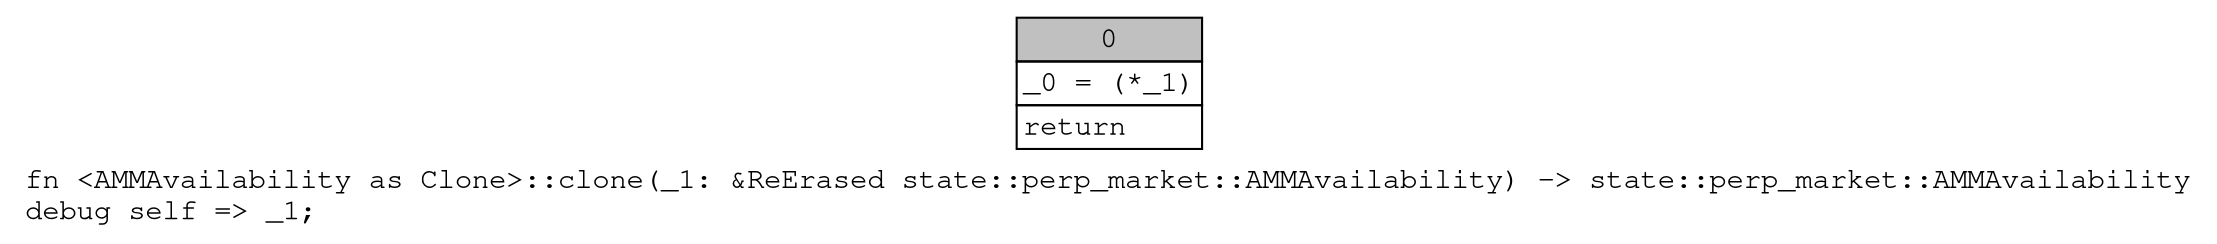 digraph Mir_0_17249 {
    graph [fontname="Courier, monospace"];
    node [fontname="Courier, monospace"];
    edge [fontname="Courier, monospace"];
    label=<fn &lt;AMMAvailability as Clone&gt;::clone(_1: &amp;ReErased state::perp_market::AMMAvailability) -&gt; state::perp_market::AMMAvailability<br align="left"/>debug self =&gt; _1;<br align="left"/>>;
    bb0__0_17249 [shape="none", label=<<table border="0" cellborder="1" cellspacing="0"><tr><td bgcolor="gray" align="center" colspan="1">0</td></tr><tr><td align="left" balign="left">_0 = (*_1)<br/></td></tr><tr><td align="left">return</td></tr></table>>];
}
